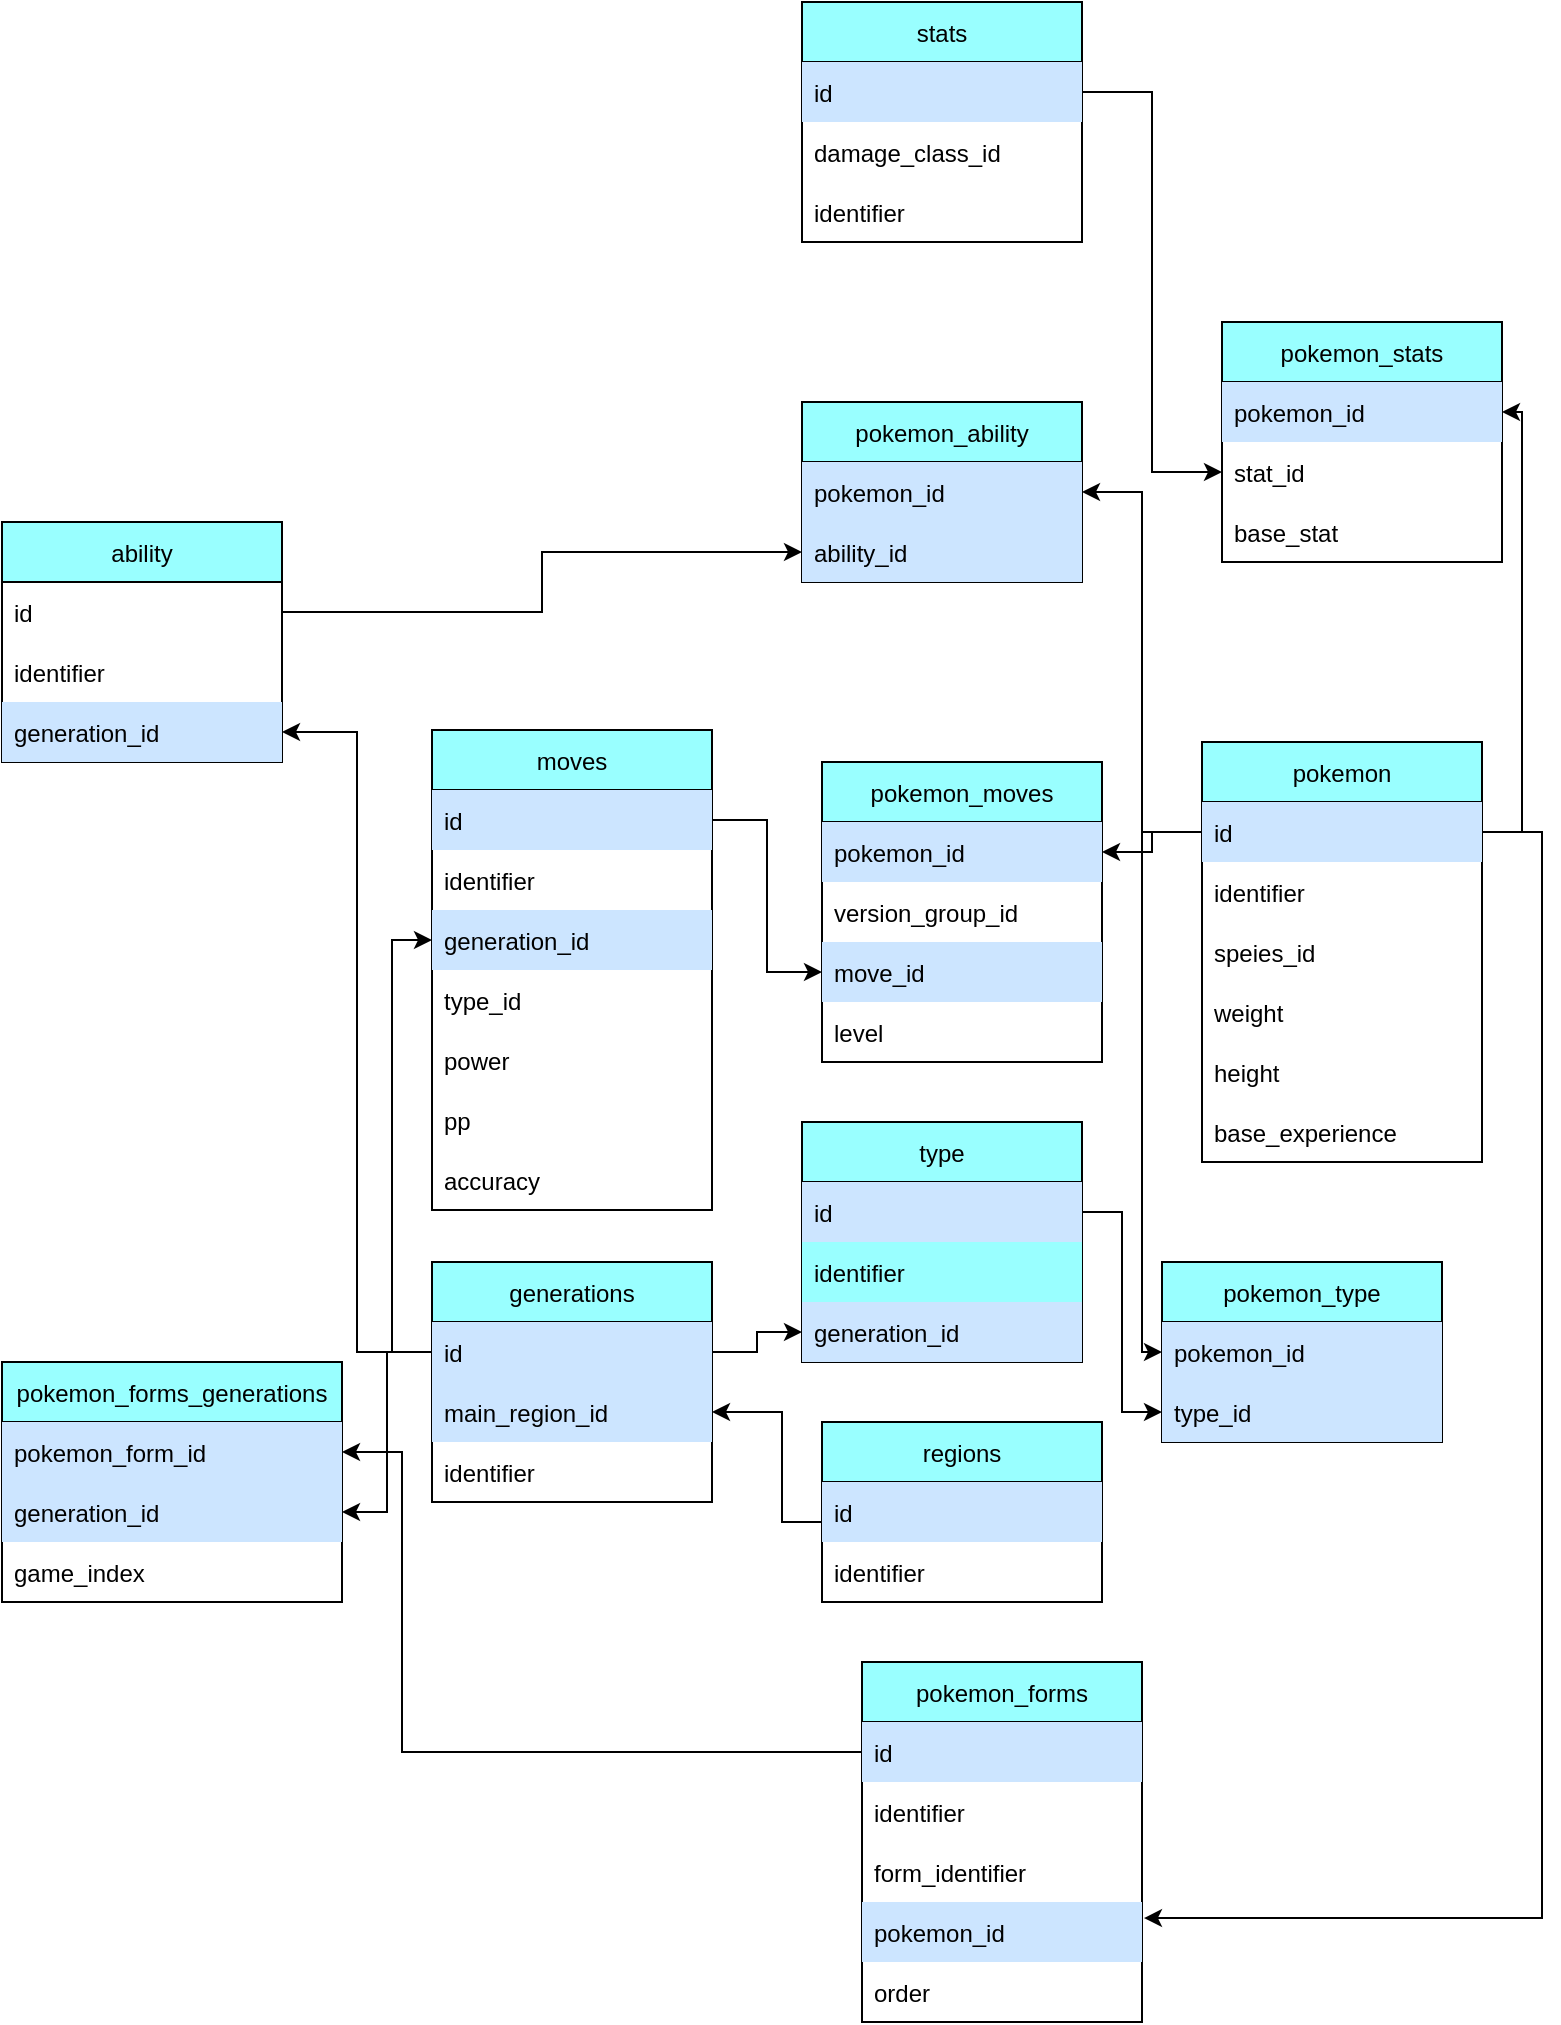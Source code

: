 <mxfile version="16.5.3" type="device"><diagram id="6HYLdA5nXI6uE7CqaQub" name="Page-1"><mxGraphModel dx="1422" dy="1589" grid="1" gridSize="10" guides="1" tooltips="1" connect="1" arrows="1" fold="1" page="1" pageScale="1" pageWidth="1169" pageHeight="827" math="0" shadow="0"><root><mxCell id="0"/><mxCell id="1" parent="0"/><mxCell id="EgEJka6E_r1SY19MLY6P-1" value="type" style="swimlane;fontStyle=0;childLayout=stackLayout;horizontal=1;startSize=30;horizontalStack=0;resizeParent=1;resizeParentMax=0;resizeLast=0;collapsible=1;marginBottom=0;fillColor=#99FFFF;" vertex="1" parent="1"><mxGeometry x="770" y="310" width="140" height="120" as="geometry"/></mxCell><mxCell id="EgEJka6E_r1SY19MLY6P-2" value="id" style="text;strokeColor=none;fillColor=#CCE5FF;align=left;verticalAlign=middle;spacingLeft=4;spacingRight=4;overflow=hidden;points=[[0,0.5],[1,0.5]];portConstraint=eastwest;rotatable=0;" vertex="1" parent="EgEJka6E_r1SY19MLY6P-1"><mxGeometry y="30" width="140" height="30" as="geometry"/></mxCell><mxCell id="EgEJka6E_r1SY19MLY6P-3" value="identifier" style="text;strokeColor=none;fillColor=#99FFFF;align=left;verticalAlign=middle;spacingLeft=4;spacingRight=4;overflow=hidden;points=[[0,0.5],[1,0.5]];portConstraint=eastwest;rotatable=0;" vertex="1" parent="EgEJka6E_r1SY19MLY6P-1"><mxGeometry y="60" width="140" height="30" as="geometry"/></mxCell><mxCell id="EgEJka6E_r1SY19MLY6P-4" value="generation_id" style="text;strokeColor=none;fillColor=#CCE5FF;align=left;verticalAlign=middle;spacingLeft=4;spacingRight=4;overflow=hidden;points=[[0,0.5],[1,0.5]];portConstraint=eastwest;rotatable=0;" vertex="1" parent="EgEJka6E_r1SY19MLY6P-1"><mxGeometry y="90" width="140" height="30" as="geometry"/></mxCell><mxCell id="EgEJka6E_r1SY19MLY6P-6" value="stats" style="swimlane;fontStyle=0;childLayout=stackLayout;horizontal=1;startSize=30;horizontalStack=0;resizeParent=1;resizeParentMax=0;resizeLast=0;collapsible=1;marginBottom=0;fillColor=#99FFFF;" vertex="1" parent="1"><mxGeometry x="770" y="-250" width="140" height="120" as="geometry"/></mxCell><mxCell id="EgEJka6E_r1SY19MLY6P-7" value="id" style="text;strokeColor=none;fillColor=#CCE5FF;align=left;verticalAlign=middle;spacingLeft=4;spacingRight=4;overflow=hidden;points=[[0,0.5],[1,0.5]];portConstraint=eastwest;rotatable=0;" vertex="1" parent="EgEJka6E_r1SY19MLY6P-6"><mxGeometry y="30" width="140" height="30" as="geometry"/></mxCell><mxCell id="EgEJka6E_r1SY19MLY6P-8" value="damage_class_id" style="text;strokeColor=none;fillColor=none;align=left;verticalAlign=middle;spacingLeft=4;spacingRight=4;overflow=hidden;points=[[0,0.5],[1,0.5]];portConstraint=eastwest;rotatable=0;" vertex="1" parent="EgEJka6E_r1SY19MLY6P-6"><mxGeometry y="60" width="140" height="30" as="geometry"/></mxCell><mxCell id="EgEJka6E_r1SY19MLY6P-9" value="identifier" style="text;strokeColor=none;fillColor=none;align=left;verticalAlign=middle;spacingLeft=4;spacingRight=4;overflow=hidden;points=[[0,0.5],[1,0.5]];portConstraint=eastwest;rotatable=0;" vertex="1" parent="EgEJka6E_r1SY19MLY6P-6"><mxGeometry y="90" width="140" height="30" as="geometry"/></mxCell><mxCell id="EgEJka6E_r1SY19MLY6P-65" style="edgeStyle=orthogonalEdgeStyle;rounded=0;orthogonalLoop=1;jettySize=auto;html=1;entryX=1;entryY=0.5;entryDx=0;entryDy=0;" edge="1" parent="1" source="EgEJka6E_r1SY19MLY6P-10" target="EgEJka6E_r1SY19MLY6P-62"><mxGeometry relative="1" as="geometry"><Array as="points"><mxPoint x="760" y="510"/><mxPoint x="760" y="455"/></Array></mxGeometry></mxCell><mxCell id="EgEJka6E_r1SY19MLY6P-10" value="regions" style="swimlane;fontStyle=0;childLayout=stackLayout;horizontal=1;startSize=30;horizontalStack=0;resizeParent=1;resizeParentMax=0;resizeLast=0;collapsible=1;marginBottom=0;fillColor=#99FFFF;" vertex="1" parent="1"><mxGeometry x="780" y="460" width="140" height="90" as="geometry"/></mxCell><mxCell id="EgEJka6E_r1SY19MLY6P-11" value="id" style="text;strokeColor=none;fillColor=#CCE5FF;align=left;verticalAlign=middle;spacingLeft=4;spacingRight=4;overflow=hidden;points=[[0,0.5],[1,0.5]];portConstraint=eastwest;rotatable=0;" vertex="1" parent="EgEJka6E_r1SY19MLY6P-10"><mxGeometry y="30" width="140" height="30" as="geometry"/></mxCell><mxCell id="EgEJka6E_r1SY19MLY6P-12" value="identifier" style="text;strokeColor=none;fillColor=none;align=left;verticalAlign=middle;spacingLeft=4;spacingRight=4;overflow=hidden;points=[[0,0.5],[1,0.5]];portConstraint=eastwest;rotatable=0;" vertex="1" parent="EgEJka6E_r1SY19MLY6P-10"><mxGeometry y="60" width="140" height="30" as="geometry"/></mxCell><mxCell id="EgEJka6E_r1SY19MLY6P-14" value="pokemon_type" style="swimlane;fontStyle=0;childLayout=stackLayout;horizontal=1;startSize=30;horizontalStack=0;resizeParent=1;resizeParentMax=0;resizeLast=0;collapsible=1;marginBottom=0;fillColor=#99FFFF;" vertex="1" parent="1"><mxGeometry x="950" y="380" width="140" height="90" as="geometry"/></mxCell><mxCell id="EgEJka6E_r1SY19MLY6P-15" value="pokemon_id" style="text;strokeColor=none;fillColor=#CCE5FF;align=left;verticalAlign=middle;spacingLeft=4;spacingRight=4;overflow=hidden;points=[[0,0.5],[1,0.5]];portConstraint=eastwest;rotatable=0;" vertex="1" parent="EgEJka6E_r1SY19MLY6P-14"><mxGeometry y="30" width="140" height="30" as="geometry"/></mxCell><mxCell id="EgEJka6E_r1SY19MLY6P-16" value="type_id" style="text;strokeColor=none;fillColor=#CCE5FF;align=left;verticalAlign=middle;spacingLeft=4;spacingRight=4;overflow=hidden;points=[[0,0.5],[1,0.5]];portConstraint=eastwest;rotatable=0;" vertex="1" parent="EgEJka6E_r1SY19MLY6P-14"><mxGeometry y="60" width="140" height="30" as="geometry"/></mxCell><mxCell id="EgEJka6E_r1SY19MLY6P-18" value="pokemon_stats" style="swimlane;fontStyle=0;childLayout=stackLayout;horizontal=1;startSize=30;horizontalStack=0;resizeParent=1;resizeParentMax=0;resizeLast=0;collapsible=1;marginBottom=0;fillColor=#99FFFF;" vertex="1" parent="1"><mxGeometry x="980" y="-90" width="140" height="120" as="geometry"/></mxCell><mxCell id="EgEJka6E_r1SY19MLY6P-19" value="pokemon_id" style="text;strokeColor=none;fillColor=#CCE5FF;align=left;verticalAlign=middle;spacingLeft=4;spacingRight=4;overflow=hidden;points=[[0,0.5],[1,0.5]];portConstraint=eastwest;rotatable=0;" vertex="1" parent="EgEJka6E_r1SY19MLY6P-18"><mxGeometry y="30" width="140" height="30" as="geometry"/></mxCell><mxCell id="EgEJka6E_r1SY19MLY6P-20" value="stat_id" style="text;strokeColor=none;fillColor=none;align=left;verticalAlign=middle;spacingLeft=4;spacingRight=4;overflow=hidden;points=[[0,0.5],[1,0.5]];portConstraint=eastwest;rotatable=0;" vertex="1" parent="EgEJka6E_r1SY19MLY6P-18"><mxGeometry y="60" width="140" height="30" as="geometry"/></mxCell><mxCell id="EgEJka6E_r1SY19MLY6P-21" value="base_stat" style="text;strokeColor=none;fillColor=none;align=left;verticalAlign=middle;spacingLeft=4;spacingRight=4;overflow=hidden;points=[[0,0.5],[1,0.5]];portConstraint=eastwest;rotatable=0;" vertex="1" parent="EgEJka6E_r1SY19MLY6P-18"><mxGeometry y="90" width="140" height="30" as="geometry"/></mxCell><mxCell id="EgEJka6E_r1SY19MLY6P-22" value="pokemon_moves" style="swimlane;fontStyle=0;childLayout=stackLayout;horizontal=1;startSize=30;horizontalStack=0;resizeParent=1;resizeParentMax=0;resizeLast=0;collapsible=1;marginBottom=0;fillColor=#99FFFF;" vertex="1" parent="1"><mxGeometry x="780" y="130" width="140" height="150" as="geometry"/></mxCell><mxCell id="EgEJka6E_r1SY19MLY6P-23" value="pokemon_id" style="text;strokeColor=none;fillColor=#CCE5FF;align=left;verticalAlign=middle;spacingLeft=4;spacingRight=4;overflow=hidden;points=[[0,0.5],[1,0.5]];portConstraint=eastwest;rotatable=0;" vertex="1" parent="EgEJka6E_r1SY19MLY6P-22"><mxGeometry y="30" width="140" height="30" as="geometry"/></mxCell><mxCell id="EgEJka6E_r1SY19MLY6P-24" value="version_group_id" style="text;strokeColor=none;fillColor=none;align=left;verticalAlign=middle;spacingLeft=4;spacingRight=4;overflow=hidden;points=[[0,0.5],[1,0.5]];portConstraint=eastwest;rotatable=0;" vertex="1" parent="EgEJka6E_r1SY19MLY6P-22"><mxGeometry y="60" width="140" height="30" as="geometry"/></mxCell><mxCell id="EgEJka6E_r1SY19MLY6P-25" value="move_id" style="text;strokeColor=none;fillColor=#CCE5FF;align=left;verticalAlign=middle;spacingLeft=4;spacingRight=4;overflow=hidden;points=[[0,0.5],[1,0.5]];portConstraint=eastwest;rotatable=0;" vertex="1" parent="EgEJka6E_r1SY19MLY6P-22"><mxGeometry y="90" width="140" height="30" as="geometry"/></mxCell><mxCell id="EgEJka6E_r1SY19MLY6P-26" value="level" style="text;strokeColor=none;fillColor=none;align=left;verticalAlign=middle;spacingLeft=4;spacingRight=4;overflow=hidden;points=[[0,0.5],[1,0.5]];portConstraint=eastwest;rotatable=0;" vertex="1" parent="EgEJka6E_r1SY19MLY6P-22"><mxGeometry y="120" width="140" height="30" as="geometry"/></mxCell><mxCell id="EgEJka6E_r1SY19MLY6P-27" value="pokemon_ability" style="swimlane;fontStyle=0;childLayout=stackLayout;horizontal=1;startSize=30;horizontalStack=0;resizeParent=1;resizeParentMax=0;resizeLast=0;collapsible=1;marginBottom=0;fillColor=#99FFFF;" vertex="1" parent="1"><mxGeometry x="770" y="-50" width="140" height="90" as="geometry"/></mxCell><mxCell id="EgEJka6E_r1SY19MLY6P-28" value="pokemon_id" style="text;strokeColor=none;fillColor=#CCE5FF;align=left;verticalAlign=middle;spacingLeft=4;spacingRight=4;overflow=hidden;points=[[0,0.5],[1,0.5]];portConstraint=eastwest;rotatable=0;" vertex="1" parent="EgEJka6E_r1SY19MLY6P-27"><mxGeometry y="30" width="140" height="30" as="geometry"/></mxCell><mxCell id="EgEJka6E_r1SY19MLY6P-29" value="ability_id" style="text;strokeColor=none;fillColor=#CCE5FF;align=left;verticalAlign=middle;spacingLeft=4;spacingRight=4;overflow=hidden;points=[[0,0.5],[1,0.5]];portConstraint=eastwest;rotatable=0;" vertex="1" parent="EgEJka6E_r1SY19MLY6P-27"><mxGeometry y="60" width="140" height="30" as="geometry"/></mxCell><mxCell id="EgEJka6E_r1SY19MLY6P-31" value="pokemon_forms" style="swimlane;fontStyle=0;childLayout=stackLayout;horizontal=1;startSize=30;horizontalStack=0;resizeParent=1;resizeParentMax=0;resizeLast=0;collapsible=1;marginBottom=0;fillColor=#99FFFF;" vertex="1" parent="1"><mxGeometry x="800" y="580" width="140" height="180" as="geometry"/></mxCell><mxCell id="EgEJka6E_r1SY19MLY6P-32" value="id" style="text;strokeColor=none;fillColor=#CCE5FF;align=left;verticalAlign=middle;spacingLeft=4;spacingRight=4;overflow=hidden;points=[[0,0.5],[1,0.5]];portConstraint=eastwest;rotatable=0;" vertex="1" parent="EgEJka6E_r1SY19MLY6P-31"><mxGeometry y="30" width="140" height="30" as="geometry"/></mxCell><mxCell id="EgEJka6E_r1SY19MLY6P-33" value="identifier" style="text;strokeColor=none;fillColor=none;align=left;verticalAlign=middle;spacingLeft=4;spacingRight=4;overflow=hidden;points=[[0,0.5],[1,0.5]];portConstraint=eastwest;rotatable=0;" vertex="1" parent="EgEJka6E_r1SY19MLY6P-31"><mxGeometry y="60" width="140" height="30" as="geometry"/></mxCell><mxCell id="EgEJka6E_r1SY19MLY6P-35" value="form_identifier" style="text;strokeColor=none;fillColor=none;align=left;verticalAlign=middle;spacingLeft=4;spacingRight=4;overflow=hidden;points=[[0,0.5],[1,0.5]];portConstraint=eastwest;rotatable=0;" vertex="1" parent="EgEJka6E_r1SY19MLY6P-31"><mxGeometry y="90" width="140" height="30" as="geometry"/></mxCell><mxCell id="EgEJka6E_r1SY19MLY6P-34" value="pokemon_id" style="text;strokeColor=none;fillColor=#CCE5FF;align=left;verticalAlign=middle;spacingLeft=4;spacingRight=4;overflow=hidden;points=[[0,0.5],[1,0.5]];portConstraint=eastwest;rotatable=0;" vertex="1" parent="EgEJka6E_r1SY19MLY6P-31"><mxGeometry y="120" width="140" height="30" as="geometry"/></mxCell><mxCell id="EgEJka6E_r1SY19MLY6P-36" value="order" style="text;strokeColor=none;fillColor=none;align=left;verticalAlign=middle;spacingLeft=4;spacingRight=4;overflow=hidden;points=[[0,0.5],[1,0.5]];portConstraint=eastwest;rotatable=0;" vertex="1" parent="EgEJka6E_r1SY19MLY6P-31"><mxGeometry y="150" width="140" height="30" as="geometry"/></mxCell><mxCell id="EgEJka6E_r1SY19MLY6P-37" value="pokemon_forms_generations" style="swimlane;fontStyle=0;childLayout=stackLayout;horizontal=1;startSize=30;horizontalStack=0;resizeParent=1;resizeParentMax=0;resizeLast=0;collapsible=1;marginBottom=0;fillColor=#99FFFF;" vertex="1" parent="1"><mxGeometry x="370" y="430" width="170" height="120" as="geometry"/></mxCell><mxCell id="EgEJka6E_r1SY19MLY6P-38" value="pokemon_form_id" style="text;strokeColor=none;fillColor=#CCE5FF;align=left;verticalAlign=middle;spacingLeft=4;spacingRight=4;overflow=hidden;points=[[0,0.5],[1,0.5]];portConstraint=eastwest;rotatable=0;" vertex="1" parent="EgEJka6E_r1SY19MLY6P-37"><mxGeometry y="30" width="170" height="30" as="geometry"/></mxCell><mxCell id="EgEJka6E_r1SY19MLY6P-39" value="generation_id" style="text;strokeColor=none;fillColor=#CCE5FF;align=left;verticalAlign=middle;spacingLeft=4;spacingRight=4;overflow=hidden;points=[[0,0.5],[1,0.5]];portConstraint=eastwest;rotatable=0;" vertex="1" parent="EgEJka6E_r1SY19MLY6P-37"><mxGeometry y="60" width="170" height="30" as="geometry"/></mxCell><mxCell id="EgEJka6E_r1SY19MLY6P-40" value="game_index" style="text;strokeColor=none;fillColor=none;align=left;verticalAlign=middle;spacingLeft=4;spacingRight=4;overflow=hidden;points=[[0,0.5],[1,0.5]];portConstraint=eastwest;rotatable=0;" vertex="1" parent="EgEJka6E_r1SY19MLY6P-37"><mxGeometry y="90" width="170" height="30" as="geometry"/></mxCell><mxCell id="EgEJka6E_r1SY19MLY6P-41" value="pokemon" style="swimlane;fontStyle=0;childLayout=stackLayout;horizontal=1;startSize=30;horizontalStack=0;resizeParent=1;resizeParentMax=0;resizeLast=0;collapsible=1;marginBottom=0;fillColor=#99FFFF;" vertex="1" parent="1"><mxGeometry x="970" y="120" width="140" height="210" as="geometry"/></mxCell><mxCell id="EgEJka6E_r1SY19MLY6P-42" value="id" style="text;strokeColor=none;fillColor=#CCE5FF;align=left;verticalAlign=middle;spacingLeft=4;spacingRight=4;overflow=hidden;points=[[0,0.5],[1,0.5]];portConstraint=eastwest;rotatable=0;" vertex="1" parent="EgEJka6E_r1SY19MLY6P-41"><mxGeometry y="30" width="140" height="30" as="geometry"/></mxCell><mxCell id="EgEJka6E_r1SY19MLY6P-43" value="identifier" style="text;strokeColor=none;fillColor=none;align=left;verticalAlign=middle;spacingLeft=4;spacingRight=4;overflow=hidden;points=[[0,0.5],[1,0.5]];portConstraint=eastwest;rotatable=0;" vertex="1" parent="EgEJka6E_r1SY19MLY6P-41"><mxGeometry y="60" width="140" height="30" as="geometry"/></mxCell><mxCell id="EgEJka6E_r1SY19MLY6P-44" value="speies_id" style="text;strokeColor=none;fillColor=none;align=left;verticalAlign=middle;spacingLeft=4;spacingRight=4;overflow=hidden;points=[[0,0.5],[1,0.5]];portConstraint=eastwest;rotatable=0;" vertex="1" parent="EgEJka6E_r1SY19MLY6P-41"><mxGeometry y="90" width="140" height="30" as="geometry"/></mxCell><mxCell id="EgEJka6E_r1SY19MLY6P-47" value="weight" style="text;strokeColor=none;fillColor=none;align=left;verticalAlign=middle;spacingLeft=4;spacingRight=4;overflow=hidden;points=[[0,0.5],[1,0.5]];portConstraint=eastwest;rotatable=0;" vertex="1" parent="EgEJka6E_r1SY19MLY6P-41"><mxGeometry y="120" width="140" height="30" as="geometry"/></mxCell><mxCell id="EgEJka6E_r1SY19MLY6P-45" value="height" style="text;strokeColor=none;fillColor=none;align=left;verticalAlign=middle;spacingLeft=4;spacingRight=4;overflow=hidden;points=[[0,0.5],[1,0.5]];portConstraint=eastwest;rotatable=0;" vertex="1" parent="EgEJka6E_r1SY19MLY6P-41"><mxGeometry y="150" width="140" height="30" as="geometry"/></mxCell><mxCell id="EgEJka6E_r1SY19MLY6P-46" value="base_experience" style="text;strokeColor=none;fillColor=none;align=left;verticalAlign=middle;spacingLeft=4;spacingRight=4;overflow=hidden;points=[[0,0.5],[1,0.5]];portConstraint=eastwest;rotatable=0;" vertex="1" parent="EgEJka6E_r1SY19MLY6P-41"><mxGeometry y="180" width="140" height="30" as="geometry"/></mxCell><mxCell id="EgEJka6E_r1SY19MLY6P-48" value="moves" style="swimlane;fontStyle=0;childLayout=stackLayout;horizontal=1;startSize=30;horizontalStack=0;resizeParent=1;resizeParentMax=0;resizeLast=0;collapsible=1;marginBottom=0;fillColor=#99FFFF;" vertex="1" parent="1"><mxGeometry x="585" y="114" width="140" height="240" as="geometry"/></mxCell><mxCell id="EgEJka6E_r1SY19MLY6P-49" value="id" style="text;strokeColor=none;fillColor=#CCE5FF;align=left;verticalAlign=middle;spacingLeft=4;spacingRight=4;overflow=hidden;points=[[0,0.5],[1,0.5]];portConstraint=eastwest;rotatable=0;" vertex="1" parent="EgEJka6E_r1SY19MLY6P-48"><mxGeometry y="30" width="140" height="30" as="geometry"/></mxCell><mxCell id="EgEJka6E_r1SY19MLY6P-50" value="identifier" style="text;strokeColor=none;fillColor=none;align=left;verticalAlign=middle;spacingLeft=4;spacingRight=4;overflow=hidden;points=[[0,0.5],[1,0.5]];portConstraint=eastwest;rotatable=0;" vertex="1" parent="EgEJka6E_r1SY19MLY6P-48"><mxGeometry y="60" width="140" height="30" as="geometry"/></mxCell><mxCell id="EgEJka6E_r1SY19MLY6P-51" value="generation_id" style="text;strokeColor=none;fillColor=#CCE5FF;align=left;verticalAlign=middle;spacingLeft=4;spacingRight=4;overflow=hidden;points=[[0,0.5],[1,0.5]];portConstraint=eastwest;rotatable=0;" vertex="1" parent="EgEJka6E_r1SY19MLY6P-48"><mxGeometry y="90" width="140" height="30" as="geometry"/></mxCell><mxCell id="EgEJka6E_r1SY19MLY6P-52" value="type_id" style="text;strokeColor=none;fillColor=none;align=left;verticalAlign=middle;spacingLeft=4;spacingRight=4;overflow=hidden;points=[[0,0.5],[1,0.5]];portConstraint=eastwest;rotatable=0;" vertex="1" parent="EgEJka6E_r1SY19MLY6P-48"><mxGeometry y="120" width="140" height="30" as="geometry"/></mxCell><mxCell id="EgEJka6E_r1SY19MLY6P-54" value="power" style="text;strokeColor=none;fillColor=none;align=left;verticalAlign=middle;spacingLeft=4;spacingRight=4;overflow=hidden;points=[[0,0.5],[1,0.5]];portConstraint=eastwest;rotatable=0;" vertex="1" parent="EgEJka6E_r1SY19MLY6P-48"><mxGeometry y="150" width="140" height="30" as="geometry"/></mxCell><mxCell id="EgEJka6E_r1SY19MLY6P-53" value="pp" style="text;strokeColor=none;fillColor=none;align=left;verticalAlign=middle;spacingLeft=4;spacingRight=4;overflow=hidden;points=[[0,0.5],[1,0.5]];portConstraint=eastwest;rotatable=0;" vertex="1" parent="EgEJka6E_r1SY19MLY6P-48"><mxGeometry y="180" width="140" height="30" as="geometry"/></mxCell><mxCell id="EgEJka6E_r1SY19MLY6P-55" value="accuracy" style="text;strokeColor=none;fillColor=none;align=left;verticalAlign=middle;spacingLeft=4;spacingRight=4;overflow=hidden;points=[[0,0.5],[1,0.5]];portConstraint=eastwest;rotatable=0;" vertex="1" parent="EgEJka6E_r1SY19MLY6P-48"><mxGeometry y="210" width="140" height="30" as="geometry"/></mxCell><mxCell id="EgEJka6E_r1SY19MLY6P-56" value="ability" style="swimlane;fontStyle=0;childLayout=stackLayout;horizontal=1;startSize=30;horizontalStack=0;resizeParent=1;resizeParentMax=0;resizeLast=0;collapsible=1;marginBottom=0;fillColor=#99FFFF;" vertex="1" parent="1"><mxGeometry x="370" y="10" width="140" height="120" as="geometry"/></mxCell><mxCell id="EgEJka6E_r1SY19MLY6P-57" value="id" style="text;strokeColor=none;fillColor=none;align=left;verticalAlign=middle;spacingLeft=4;spacingRight=4;overflow=hidden;points=[[0,0.5],[1,0.5]];portConstraint=eastwest;rotatable=0;" vertex="1" parent="EgEJka6E_r1SY19MLY6P-56"><mxGeometry y="30" width="140" height="30" as="geometry"/></mxCell><mxCell id="EgEJka6E_r1SY19MLY6P-58" value="identifier" style="text;strokeColor=none;fillColor=none;align=left;verticalAlign=middle;spacingLeft=4;spacingRight=4;overflow=hidden;points=[[0,0.5],[1,0.5]];portConstraint=eastwest;rotatable=0;" vertex="1" parent="EgEJka6E_r1SY19MLY6P-56"><mxGeometry y="60" width="140" height="30" as="geometry"/></mxCell><mxCell id="EgEJka6E_r1SY19MLY6P-59" value="generation_id" style="text;strokeColor=none;fillColor=#CCE5FF;align=left;verticalAlign=middle;spacingLeft=4;spacingRight=4;overflow=hidden;points=[[0,0.5],[1,0.5]];portConstraint=eastwest;rotatable=0;" vertex="1" parent="EgEJka6E_r1SY19MLY6P-56"><mxGeometry y="90" width="140" height="30" as="geometry"/></mxCell><mxCell id="EgEJka6E_r1SY19MLY6P-60" value="generations" style="swimlane;fontStyle=0;childLayout=stackLayout;horizontal=1;startSize=30;horizontalStack=0;resizeParent=1;resizeParentMax=0;resizeLast=0;collapsible=1;marginBottom=0;fillColor=#99FFFF;" vertex="1" parent="1"><mxGeometry x="585" y="380" width="140" height="120" as="geometry"/></mxCell><mxCell id="EgEJka6E_r1SY19MLY6P-61" value="id" style="text;strokeColor=none;fillColor=#CCE5FF;align=left;verticalAlign=middle;spacingLeft=4;spacingRight=4;overflow=hidden;points=[[0,0.5],[1,0.5]];portConstraint=eastwest;rotatable=0;" vertex="1" parent="EgEJka6E_r1SY19MLY6P-60"><mxGeometry y="30" width="140" height="30" as="geometry"/></mxCell><mxCell id="EgEJka6E_r1SY19MLY6P-62" value="main_region_id" style="text;strokeColor=none;fillColor=#CCE5FF;align=left;verticalAlign=middle;spacingLeft=4;spacingRight=4;overflow=hidden;points=[[0,0.5],[1,0.5]];portConstraint=eastwest;rotatable=0;" vertex="1" parent="EgEJka6E_r1SY19MLY6P-60"><mxGeometry y="60" width="140" height="30" as="geometry"/></mxCell><mxCell id="EgEJka6E_r1SY19MLY6P-63" value="identifier" style="text;strokeColor=none;fillColor=none;align=left;verticalAlign=middle;spacingLeft=4;spacingRight=4;overflow=hidden;points=[[0,0.5],[1,0.5]];portConstraint=eastwest;rotatable=0;" vertex="1" parent="EgEJka6E_r1SY19MLY6P-60"><mxGeometry y="90" width="140" height="30" as="geometry"/></mxCell><mxCell id="EgEJka6E_r1SY19MLY6P-64" style="edgeStyle=orthogonalEdgeStyle;rounded=0;orthogonalLoop=1;jettySize=auto;html=1;entryX=0;entryY=0.5;entryDx=0;entryDy=0;" edge="1" parent="1" source="EgEJka6E_r1SY19MLY6P-61" target="EgEJka6E_r1SY19MLY6P-4"><mxGeometry relative="1" as="geometry"/></mxCell><mxCell id="EgEJka6E_r1SY19MLY6P-66" style="edgeStyle=orthogonalEdgeStyle;rounded=0;orthogonalLoop=1;jettySize=auto;html=1;entryX=1;entryY=0.5;entryDx=0;entryDy=0;" edge="1" parent="1" source="EgEJka6E_r1SY19MLY6P-61" target="EgEJka6E_r1SY19MLY6P-39"><mxGeometry relative="1" as="geometry"><mxPoint x="600" y="550" as="targetPoint"/></mxGeometry></mxCell><mxCell id="EgEJka6E_r1SY19MLY6P-67" style="edgeStyle=orthogonalEdgeStyle;rounded=0;orthogonalLoop=1;jettySize=auto;html=1;entryX=0;entryY=0.5;entryDx=0;entryDy=0;" edge="1" parent="1" source="EgEJka6E_r1SY19MLY6P-61" target="EgEJka6E_r1SY19MLY6P-51"><mxGeometry relative="1" as="geometry"><mxPoint x="510" y="230" as="targetPoint"/></mxGeometry></mxCell><mxCell id="EgEJka6E_r1SY19MLY6P-68" style="edgeStyle=orthogonalEdgeStyle;rounded=0;orthogonalLoop=1;jettySize=auto;html=1;" edge="1" parent="1" source="EgEJka6E_r1SY19MLY6P-61" target="EgEJka6E_r1SY19MLY6P-59"><mxGeometry relative="1" as="geometry"/></mxCell><mxCell id="EgEJka6E_r1SY19MLY6P-69" style="edgeStyle=orthogonalEdgeStyle;rounded=0;orthogonalLoop=1;jettySize=auto;html=1;entryX=0;entryY=0.5;entryDx=0;entryDy=0;" edge="1" parent="1" source="EgEJka6E_r1SY19MLY6P-49" target="EgEJka6E_r1SY19MLY6P-25"><mxGeometry relative="1" as="geometry"/></mxCell><mxCell id="EgEJka6E_r1SY19MLY6P-70" style="edgeStyle=orthogonalEdgeStyle;rounded=0;orthogonalLoop=1;jettySize=auto;html=1;entryX=1;entryY=0.5;entryDx=0;entryDy=0;" edge="1" parent="1" source="EgEJka6E_r1SY19MLY6P-42" target="EgEJka6E_r1SY19MLY6P-23"><mxGeometry relative="1" as="geometry"/></mxCell><mxCell id="EgEJka6E_r1SY19MLY6P-71" style="edgeStyle=orthogonalEdgeStyle;rounded=0;orthogonalLoop=1;jettySize=auto;html=1;entryX=1;entryY=0.5;entryDx=0;entryDy=0;" edge="1" parent="1" source="EgEJka6E_r1SY19MLY6P-42" target="EgEJka6E_r1SY19MLY6P-27"><mxGeometry relative="1" as="geometry"/></mxCell><mxCell id="EgEJka6E_r1SY19MLY6P-72" style="edgeStyle=orthogonalEdgeStyle;rounded=0;orthogonalLoop=1;jettySize=auto;html=1;entryX=0;entryY=0.5;entryDx=0;entryDy=0;" edge="1" parent="1" source="EgEJka6E_r1SY19MLY6P-57" target="EgEJka6E_r1SY19MLY6P-29"><mxGeometry relative="1" as="geometry"/></mxCell><mxCell id="EgEJka6E_r1SY19MLY6P-73" style="edgeStyle=orthogonalEdgeStyle;rounded=0;orthogonalLoop=1;jettySize=auto;html=1;" edge="1" parent="1" source="EgEJka6E_r1SY19MLY6P-42" target="EgEJka6E_r1SY19MLY6P-19"><mxGeometry relative="1" as="geometry"><mxPoint x="1140" y="100" as="targetPoint"/><Array as="points"><mxPoint x="1130" y="165"/><mxPoint x="1130" y="-45"/></Array></mxGeometry></mxCell><mxCell id="EgEJka6E_r1SY19MLY6P-75" style="edgeStyle=orthogonalEdgeStyle;rounded=0;orthogonalLoop=1;jettySize=auto;html=1;entryX=0;entryY=0.5;entryDx=0;entryDy=0;" edge="1" parent="1" source="EgEJka6E_r1SY19MLY6P-7" target="EgEJka6E_r1SY19MLY6P-20"><mxGeometry relative="1" as="geometry"/></mxCell><mxCell id="EgEJka6E_r1SY19MLY6P-76" style="edgeStyle=orthogonalEdgeStyle;rounded=0;orthogonalLoop=1;jettySize=auto;html=1;entryX=0;entryY=0.5;entryDx=0;entryDy=0;" edge="1" parent="1" source="EgEJka6E_r1SY19MLY6P-2" target="EgEJka6E_r1SY19MLY6P-16"><mxGeometry relative="1" as="geometry"/></mxCell><mxCell id="EgEJka6E_r1SY19MLY6P-77" style="edgeStyle=orthogonalEdgeStyle;rounded=0;orthogonalLoop=1;jettySize=auto;html=1;entryX=0;entryY=0.5;entryDx=0;entryDy=0;" edge="1" parent="1" source="EgEJka6E_r1SY19MLY6P-42" target="EgEJka6E_r1SY19MLY6P-15"><mxGeometry relative="1" as="geometry"><mxPoint x="960" y="360" as="targetPoint"/><Array as="points"><mxPoint x="940" y="165"/><mxPoint x="940" y="425"/></Array></mxGeometry></mxCell><mxCell id="EgEJka6E_r1SY19MLY6P-78" style="edgeStyle=orthogonalEdgeStyle;rounded=0;orthogonalLoop=1;jettySize=auto;html=1;entryX=1.007;entryY=0.267;entryDx=0;entryDy=0;entryPerimeter=0;" edge="1" parent="1" source="EgEJka6E_r1SY19MLY6P-42" target="EgEJka6E_r1SY19MLY6P-34"><mxGeometry relative="1" as="geometry"><Array as="points"><mxPoint x="1140" y="165"/><mxPoint x="1140" y="708"/></Array></mxGeometry></mxCell><mxCell id="EgEJka6E_r1SY19MLY6P-79" style="edgeStyle=orthogonalEdgeStyle;rounded=0;orthogonalLoop=1;jettySize=auto;html=1;entryX=1;entryY=0.5;entryDx=0;entryDy=0;" edge="1" parent="1" source="EgEJka6E_r1SY19MLY6P-32" target="EgEJka6E_r1SY19MLY6P-38"><mxGeometry relative="1" as="geometry"><Array as="points"><mxPoint x="570" y="625"/><mxPoint x="570" y="475"/></Array></mxGeometry></mxCell></root></mxGraphModel></diagram></mxfile>